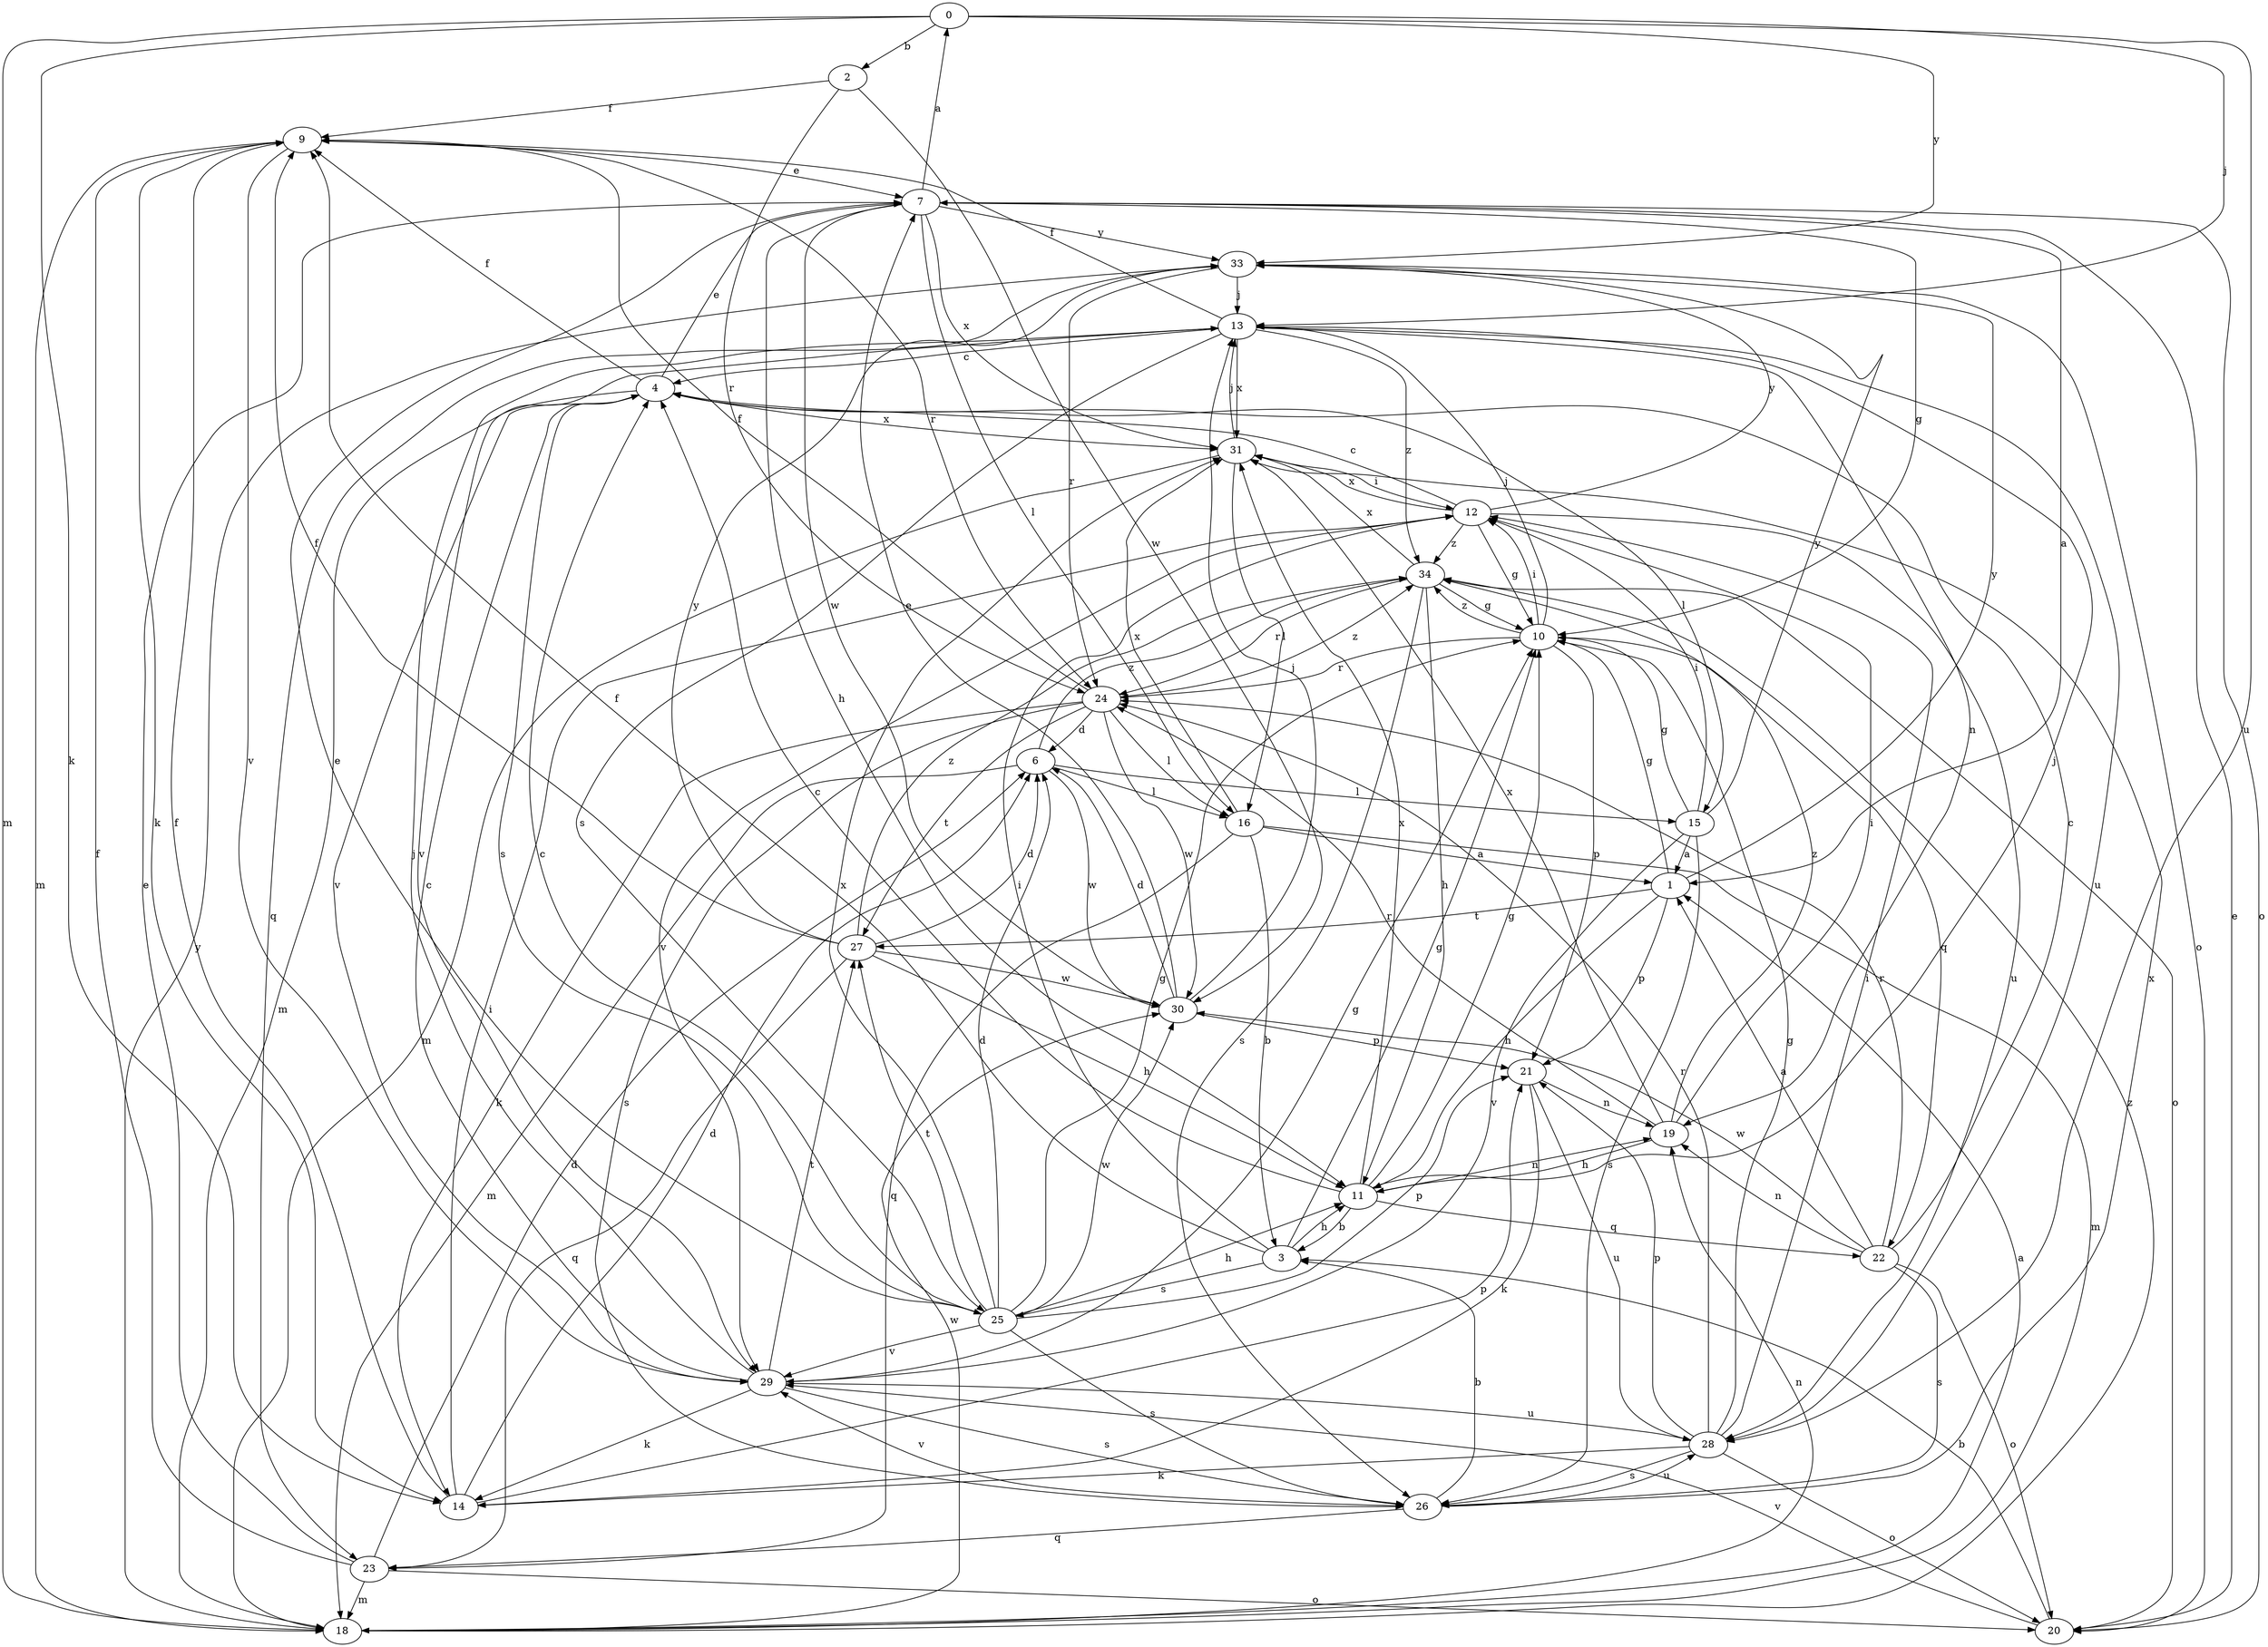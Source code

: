 strict digraph  {
0;
1;
2;
3;
4;
6;
7;
9;
10;
11;
12;
13;
14;
15;
16;
18;
19;
20;
21;
22;
23;
24;
25;
26;
27;
28;
29;
30;
31;
33;
34;
0 -> 2  [label=b];
0 -> 13  [label=j];
0 -> 14  [label=k];
0 -> 18  [label=m];
0 -> 28  [label=u];
0 -> 33  [label=y];
1 -> 10  [label=g];
1 -> 11  [label=h];
1 -> 21  [label=p];
1 -> 27  [label=t];
1 -> 33  [label=y];
2 -> 9  [label=f];
2 -> 24  [label=r];
2 -> 30  [label=w];
3 -> 9  [label=f];
3 -> 10  [label=g];
3 -> 11  [label=h];
3 -> 12  [label=i];
3 -> 25  [label=s];
4 -> 7  [label=e];
4 -> 9  [label=f];
4 -> 15  [label=l];
4 -> 18  [label=m];
4 -> 25  [label=s];
4 -> 29  [label=v];
4 -> 31  [label=x];
6 -> 15  [label=l];
6 -> 16  [label=l];
6 -> 18  [label=m];
6 -> 30  [label=w];
6 -> 34  [label=z];
7 -> 0  [label=a];
7 -> 1  [label=a];
7 -> 10  [label=g];
7 -> 11  [label=h];
7 -> 16  [label=l];
7 -> 20  [label=o];
7 -> 30  [label=w];
7 -> 31  [label=x];
7 -> 33  [label=y];
9 -> 7  [label=e];
9 -> 14  [label=k];
9 -> 18  [label=m];
9 -> 24  [label=r];
9 -> 29  [label=v];
10 -> 12  [label=i];
10 -> 13  [label=j];
10 -> 21  [label=p];
10 -> 22  [label=q];
10 -> 24  [label=r];
10 -> 34  [label=z];
11 -> 3  [label=b];
11 -> 4  [label=c];
11 -> 10  [label=g];
11 -> 13  [label=j];
11 -> 19  [label=n];
11 -> 22  [label=q];
11 -> 31  [label=x];
12 -> 4  [label=c];
12 -> 10  [label=g];
12 -> 28  [label=u];
12 -> 29  [label=v];
12 -> 31  [label=x];
12 -> 33  [label=y];
12 -> 34  [label=z];
13 -> 4  [label=c];
13 -> 9  [label=f];
13 -> 19  [label=n];
13 -> 25  [label=s];
13 -> 28  [label=u];
13 -> 29  [label=v];
13 -> 31  [label=x];
13 -> 34  [label=z];
14 -> 6  [label=d];
14 -> 9  [label=f];
14 -> 12  [label=i];
14 -> 21  [label=p];
15 -> 1  [label=a];
15 -> 10  [label=g];
15 -> 12  [label=i];
15 -> 26  [label=s];
15 -> 29  [label=v];
15 -> 33  [label=y];
16 -> 1  [label=a];
16 -> 3  [label=b];
16 -> 18  [label=m];
16 -> 23  [label=q];
16 -> 31  [label=x];
18 -> 1  [label=a];
18 -> 19  [label=n];
18 -> 30  [label=w];
18 -> 33  [label=y];
18 -> 34  [label=z];
19 -> 11  [label=h];
19 -> 12  [label=i];
19 -> 24  [label=r];
19 -> 31  [label=x];
19 -> 34  [label=z];
20 -> 3  [label=b];
20 -> 7  [label=e];
20 -> 29  [label=v];
21 -> 14  [label=k];
21 -> 19  [label=n];
21 -> 28  [label=u];
22 -> 1  [label=a];
22 -> 4  [label=c];
22 -> 19  [label=n];
22 -> 20  [label=o];
22 -> 24  [label=r];
22 -> 26  [label=s];
22 -> 30  [label=w];
23 -> 6  [label=d];
23 -> 7  [label=e];
23 -> 9  [label=f];
23 -> 18  [label=m];
23 -> 20  [label=o];
24 -> 6  [label=d];
24 -> 9  [label=f];
24 -> 14  [label=k];
24 -> 16  [label=l];
24 -> 26  [label=s];
24 -> 27  [label=t];
24 -> 30  [label=w];
24 -> 34  [label=z];
25 -> 4  [label=c];
25 -> 6  [label=d];
25 -> 7  [label=e];
25 -> 10  [label=g];
25 -> 11  [label=h];
25 -> 21  [label=p];
25 -> 26  [label=s];
25 -> 27  [label=t];
25 -> 29  [label=v];
25 -> 30  [label=w];
25 -> 31  [label=x];
26 -> 3  [label=b];
26 -> 23  [label=q];
26 -> 28  [label=u];
26 -> 29  [label=v];
26 -> 31  [label=x];
27 -> 6  [label=d];
27 -> 9  [label=f];
27 -> 11  [label=h];
27 -> 23  [label=q];
27 -> 30  [label=w];
27 -> 33  [label=y];
27 -> 34  [label=z];
28 -> 10  [label=g];
28 -> 12  [label=i];
28 -> 14  [label=k];
28 -> 20  [label=o];
28 -> 21  [label=p];
28 -> 24  [label=r];
28 -> 26  [label=s];
29 -> 4  [label=c];
29 -> 10  [label=g];
29 -> 13  [label=j];
29 -> 14  [label=k];
29 -> 26  [label=s];
29 -> 27  [label=t];
29 -> 28  [label=u];
30 -> 6  [label=d];
30 -> 7  [label=e];
30 -> 13  [label=j];
30 -> 21  [label=p];
31 -> 12  [label=i];
31 -> 13  [label=j];
31 -> 16  [label=l];
31 -> 18  [label=m];
33 -> 13  [label=j];
33 -> 20  [label=o];
33 -> 23  [label=q];
33 -> 24  [label=r];
34 -> 10  [label=g];
34 -> 11  [label=h];
34 -> 20  [label=o];
34 -> 24  [label=r];
34 -> 26  [label=s];
34 -> 31  [label=x];
}

